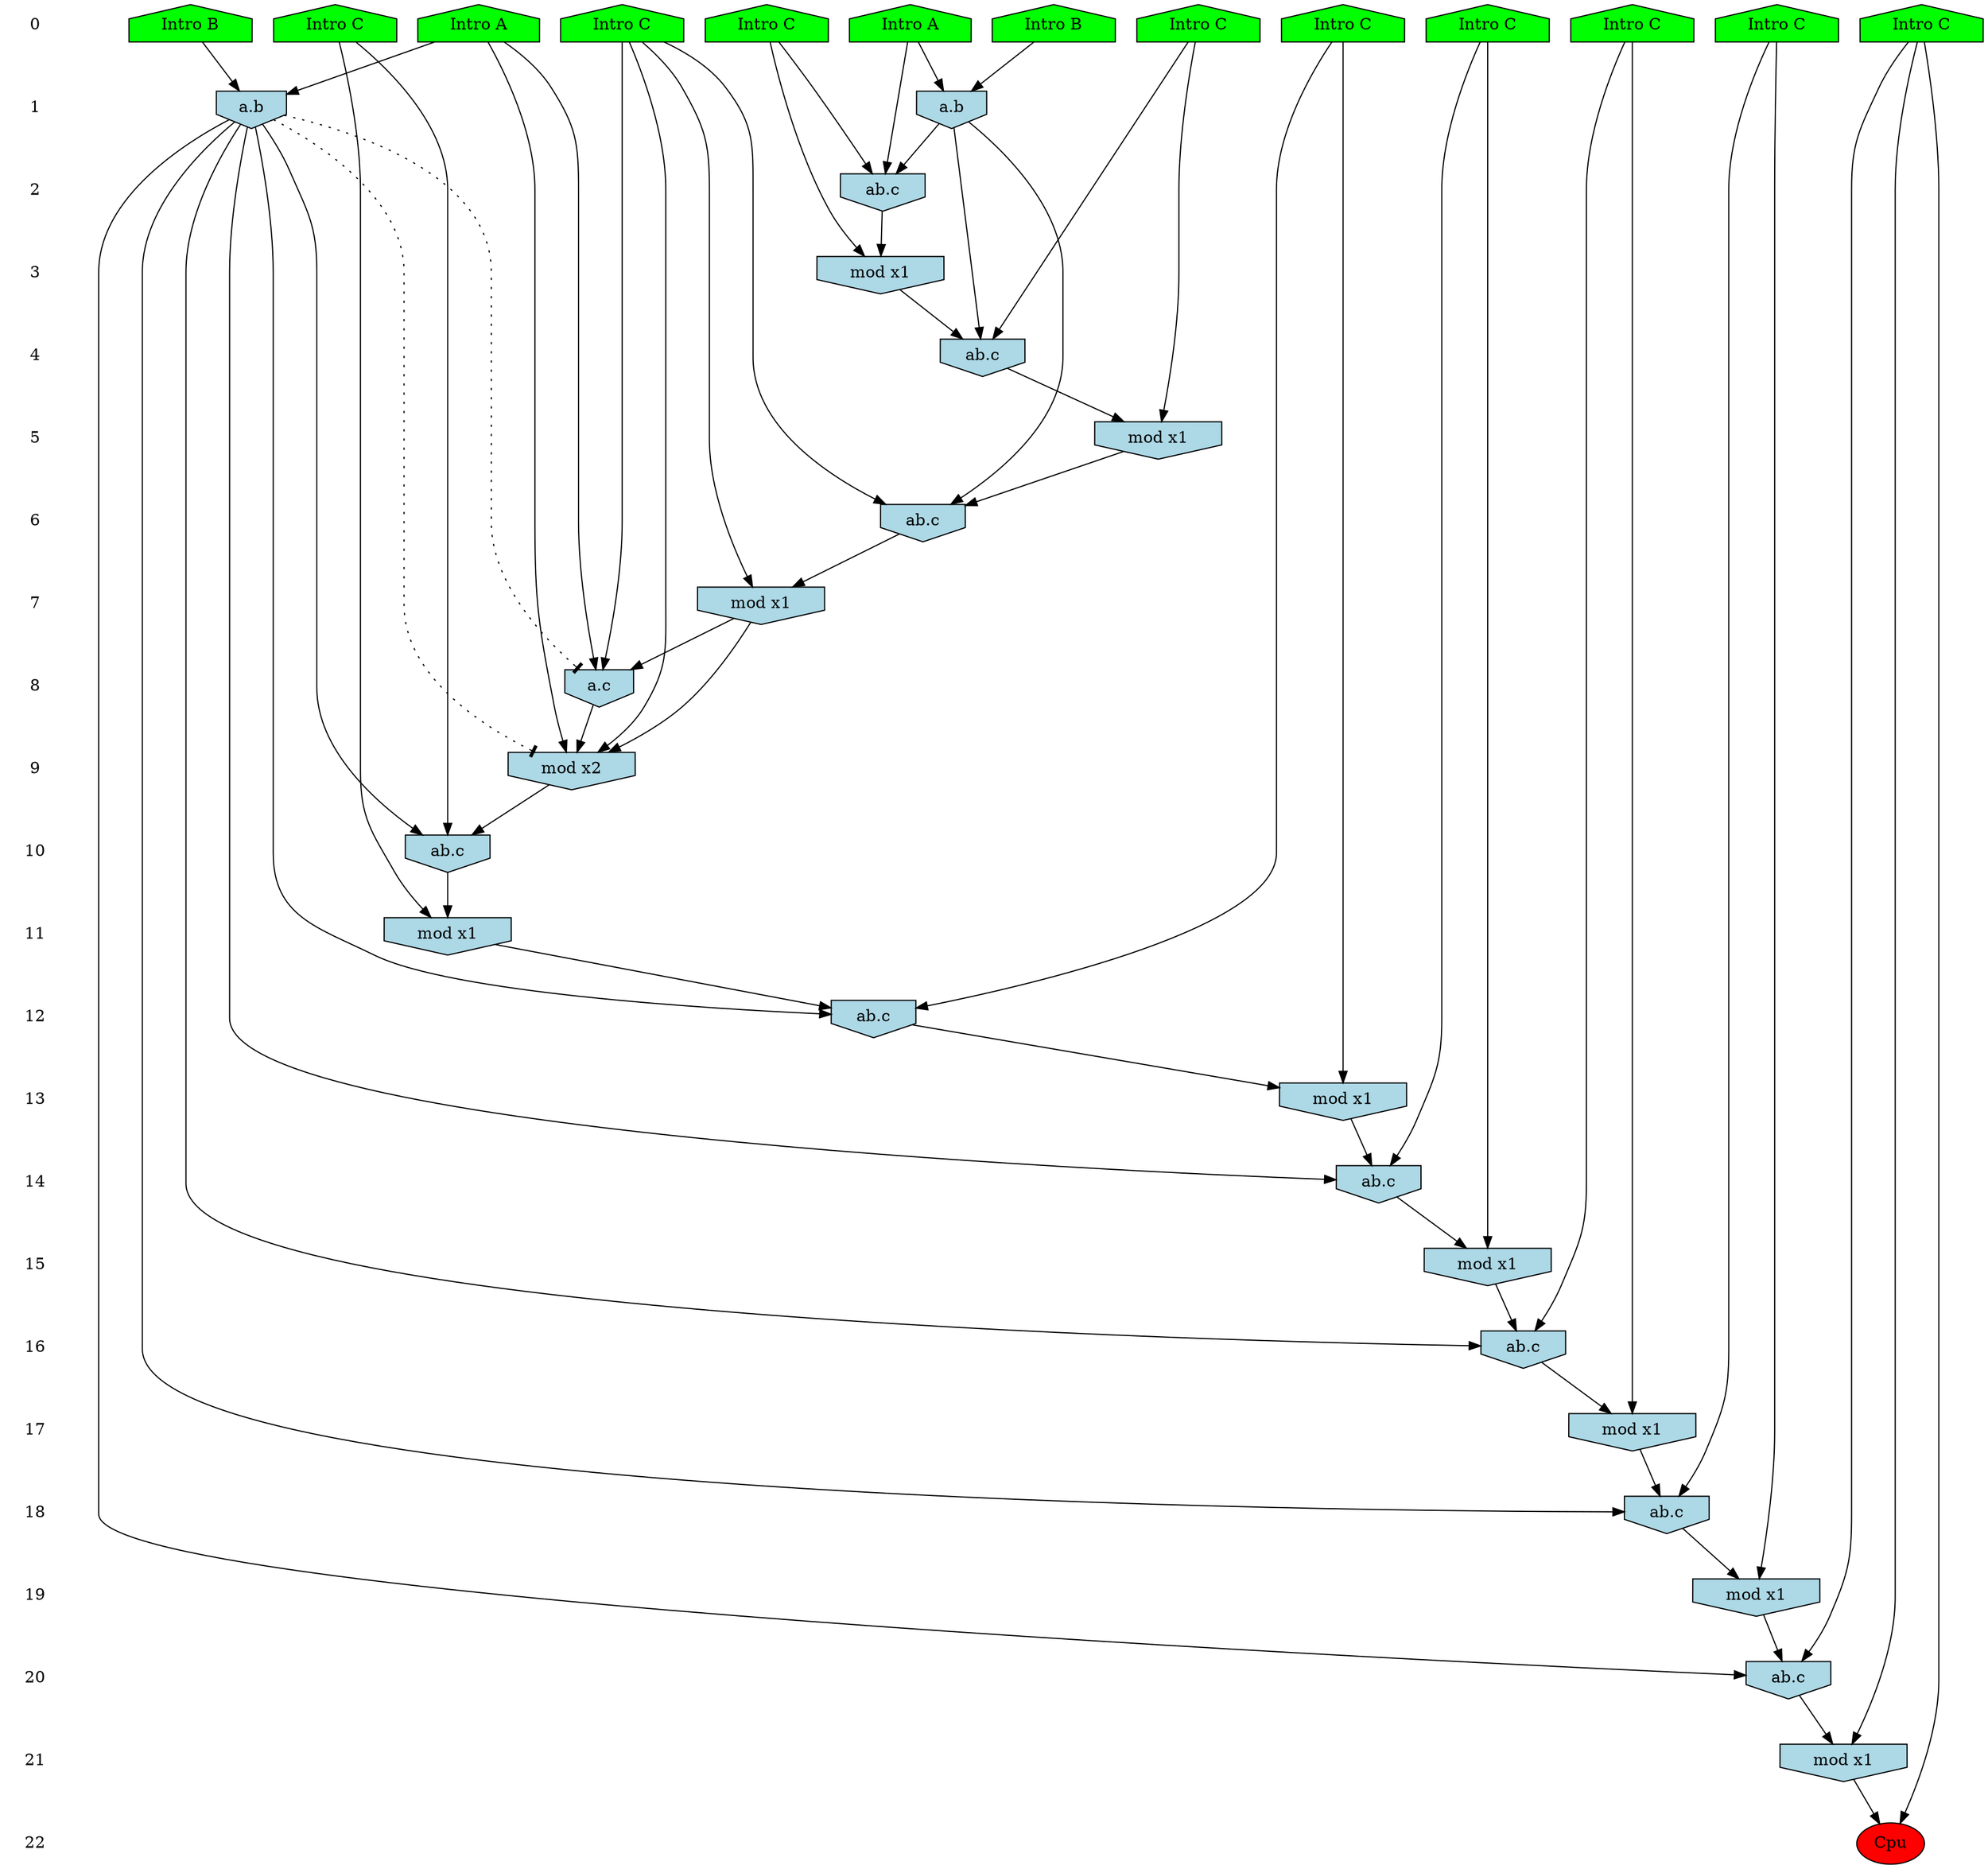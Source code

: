 /* Compression of 1 causal flows obtained in average at 1.983798E+01 t.u */
/* Compressed causal flows were: [3662] */
digraph G{
 ranksep=.5 ; 
{ rank = same ; "0" [shape=plaintext] ; node_1 [label ="Intro A", shape=house, style=filled, fillcolor=green] ;
node_2 [label ="Intro B", shape=house, style=filled, fillcolor=green] ;
node_3 [label ="Intro B", shape=house, style=filled, fillcolor=green] ;
node_4 [label ="Intro A", shape=house, style=filled, fillcolor=green] ;
node_5 [label ="Intro C", shape=house, style=filled, fillcolor=green] ;
node_6 [label ="Intro C", shape=house, style=filled, fillcolor=green] ;
node_7 [label ="Intro C", shape=house, style=filled, fillcolor=green] ;
node_8 [label ="Intro C", shape=house, style=filled, fillcolor=green] ;
node_9 [label ="Intro C", shape=house, style=filled, fillcolor=green] ;
node_10 [label ="Intro C", shape=house, style=filled, fillcolor=green] ;
node_11 [label ="Intro C", shape=house, style=filled, fillcolor=green] ;
node_12 [label ="Intro C", shape=house, style=filled, fillcolor=green] ;
node_13 [label ="Intro C", shape=house, style=filled, fillcolor=green] ;
}
{ rank = same ; "1" [shape=plaintext] ; node_14 [label="a.b", shape=invhouse, style=filled, fillcolor = lightblue] ;
node_23 [label="a.b", shape=invhouse, style=filled, fillcolor = lightblue] ;
}
{ rank = same ; "2" [shape=plaintext] ; node_15 [label="ab.c", shape=invhouse, style=filled, fillcolor = lightblue] ;
}
{ rank = same ; "3" [shape=plaintext] ; node_16 [label="mod x1", shape=invhouse, style=filled, fillcolor = lightblue] ;
}
{ rank = same ; "4" [shape=plaintext] ; node_17 [label="ab.c", shape=invhouse, style=filled, fillcolor = lightblue] ;
}
{ rank = same ; "5" [shape=plaintext] ; node_18 [label="mod x1", shape=invhouse, style=filled, fillcolor = lightblue] ;
}
{ rank = same ; "6" [shape=plaintext] ; node_19 [label="ab.c", shape=invhouse, style=filled, fillcolor = lightblue] ;
}
{ rank = same ; "7" [shape=plaintext] ; node_20 [label="mod x1", shape=invhouse, style=filled, fillcolor = lightblue] ;
}
{ rank = same ; "8" [shape=plaintext] ; node_21 [label="a.c", shape=invhouse, style=filled, fillcolor = lightblue] ;
}
{ rank = same ; "9" [shape=plaintext] ; node_22 [label="mod x2", shape=invhouse, style=filled, fillcolor = lightblue] ;
}
{ rank = same ; "10" [shape=plaintext] ; node_24 [label="ab.c", shape=invhouse, style=filled, fillcolor = lightblue] ;
}
{ rank = same ; "11" [shape=plaintext] ; node_25 [label="mod x1", shape=invhouse, style=filled, fillcolor = lightblue] ;
}
{ rank = same ; "12" [shape=plaintext] ; node_26 [label="ab.c", shape=invhouse, style=filled, fillcolor = lightblue] ;
}
{ rank = same ; "13" [shape=plaintext] ; node_27 [label="mod x1", shape=invhouse, style=filled, fillcolor = lightblue] ;
}
{ rank = same ; "14" [shape=plaintext] ; node_28 [label="ab.c", shape=invhouse, style=filled, fillcolor = lightblue] ;
}
{ rank = same ; "15" [shape=plaintext] ; node_29 [label="mod x1", shape=invhouse, style=filled, fillcolor = lightblue] ;
}
{ rank = same ; "16" [shape=plaintext] ; node_30 [label="ab.c", shape=invhouse, style=filled, fillcolor = lightblue] ;
}
{ rank = same ; "17" [shape=plaintext] ; node_31 [label="mod x1", shape=invhouse, style=filled, fillcolor = lightblue] ;
}
{ rank = same ; "18" [shape=plaintext] ; node_32 [label="ab.c", shape=invhouse, style=filled, fillcolor = lightblue] ;
}
{ rank = same ; "19" [shape=plaintext] ; node_33 [label="mod x1", shape=invhouse, style=filled, fillcolor = lightblue] ;
}
{ rank = same ; "20" [shape=plaintext] ; node_34 [label="ab.c", shape=invhouse, style=filled, fillcolor = lightblue] ;
}
{ rank = same ; "21" [shape=plaintext] ; node_35 [label="mod x1", shape=invhouse, style=filled, fillcolor = lightblue] ;
}
{ rank = same ; "22" [shape=plaintext] ; node_36 [label ="Cpu", style=filled, fillcolor=red] ;
}
"0" -> "1" [style="invis"]; 
"1" -> "2" [style="invis"]; 
"2" -> "3" [style="invis"]; 
"3" -> "4" [style="invis"]; 
"4" -> "5" [style="invis"]; 
"5" -> "6" [style="invis"]; 
"6" -> "7" [style="invis"]; 
"7" -> "8" [style="invis"]; 
"8" -> "9" [style="invis"]; 
"9" -> "10" [style="invis"]; 
"10" -> "11" [style="invis"]; 
"11" -> "12" [style="invis"]; 
"12" -> "13" [style="invis"]; 
"13" -> "14" [style="invis"]; 
"14" -> "15" [style="invis"]; 
"15" -> "16" [style="invis"]; 
"16" -> "17" [style="invis"]; 
"17" -> "18" [style="invis"]; 
"18" -> "19" [style="invis"]; 
"19" -> "20" [style="invis"]; 
"20" -> "21" [style="invis"]; 
"21" -> "22" [style="invis"]; 
node_1 -> node_14
node_2 -> node_14
node_1 -> node_15
node_13 -> node_15
node_14 -> node_15
node_13 -> node_16
node_15 -> node_16
node_8 -> node_17
node_14 -> node_17
node_16 -> node_17
node_8 -> node_18
node_17 -> node_18
node_10 -> node_19
node_14 -> node_19
node_18 -> node_19
node_10 -> node_20
node_19 -> node_20
node_4 -> node_21
node_10 -> node_21
node_20 -> node_21
node_4 -> node_22
node_10 -> node_22
node_20 -> node_22
node_21 -> node_22
node_3 -> node_23
node_4 -> node_23
node_7 -> node_24
node_22 -> node_24
node_23 -> node_24
node_7 -> node_25
node_24 -> node_25
node_11 -> node_26
node_23 -> node_26
node_25 -> node_26
node_11 -> node_27
node_26 -> node_27
node_6 -> node_28
node_23 -> node_28
node_27 -> node_28
node_6 -> node_29
node_28 -> node_29
node_5 -> node_30
node_23 -> node_30
node_29 -> node_30
node_5 -> node_31
node_30 -> node_31
node_12 -> node_32
node_23 -> node_32
node_31 -> node_32
node_12 -> node_33
node_32 -> node_33
node_9 -> node_34
node_23 -> node_34
node_33 -> node_34
node_9 -> node_35
node_34 -> node_35
node_9 -> node_36
node_35 -> node_36
node_23 -> node_22 [style=dotted, arrowhead = tee] 
node_23 -> node_21 [style=dotted, arrowhead = tee] 
}
/*
 Dot generation time: 0.000191
*/